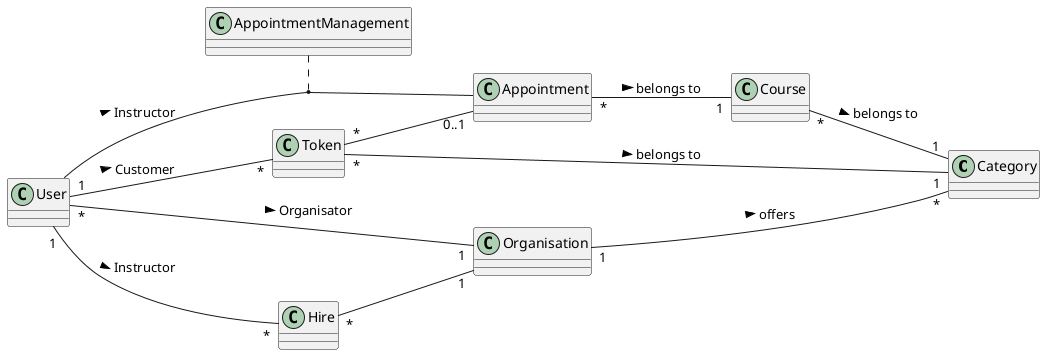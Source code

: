 @startuml
left to right direction

class Category {
}

class Token {
}

class Course {
}

class Appointment {
}

class User {
}

Appointment "*"--"1" Course: > belongs to
Course "*"--"1" Category: > belongs to
User "1"--"*" Token: > Customer
Token "*"--"1" Category: > belongs to
Token "*"--"0..1" Appointment
Organisation "1"--"*" Category: > offers
User "*"--"1" Organisation: > Organisator
User -- Appointment: > Instructor
User "1"--"*" Hire: > Instructor
Hire "*"--"1" Organisation
AppointmentManagement .. (User, Appointment)

@enduml
